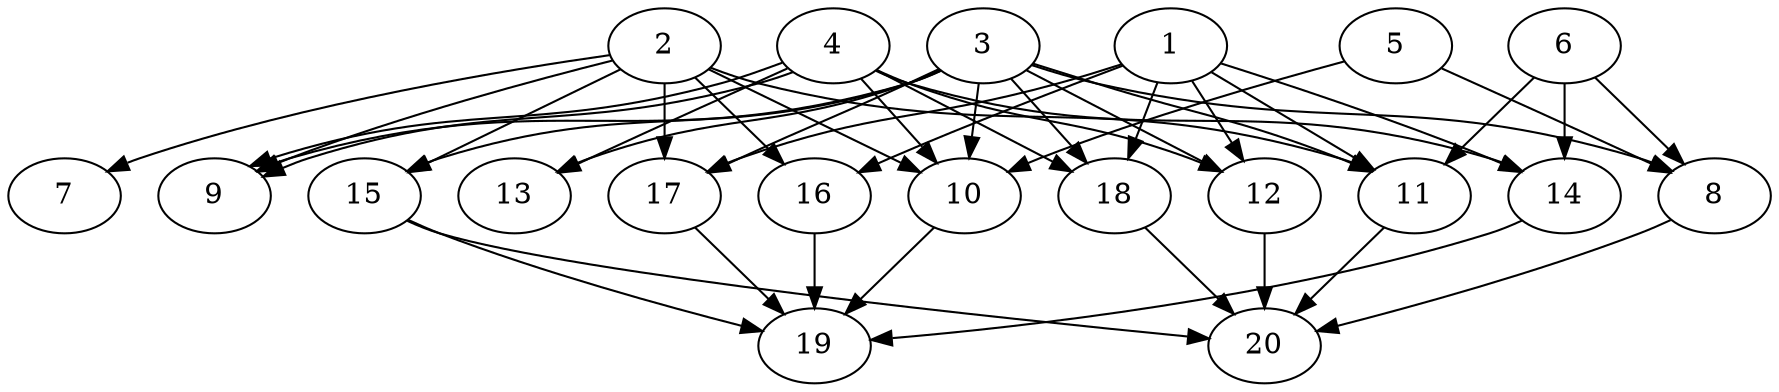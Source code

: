 // DAG automatically generated by daggen at Wed Jul 24 21:21:55 2019
// ./daggen --dot -n 20 --ccr 0.4 --fat 0.8 --regular 0.5 --density 0.6 --mindata 5242880 --maxdata 52428800 
digraph G {
  1 [size="35028480", alpha="0.18", expect_size="14011392"] 
  1 -> 11 [size ="14011392"]
  1 -> 12 [size ="14011392"]
  1 -> 14 [size ="14011392"]
  1 -> 16 [size ="14011392"]
  1 -> 17 [size ="14011392"]
  1 -> 18 [size ="14011392"]
  2 [size="65244160", alpha="0.11", expect_size="26097664"] 
  2 -> 7 [size ="26097664"]
  2 -> 9 [size ="26097664"]
  2 -> 10 [size ="26097664"]
  2 -> 11 [size ="26097664"]
  2 -> 15 [size ="26097664"]
  2 -> 16 [size ="26097664"]
  2 -> 17 [size ="26097664"]
  3 [size="24527360", alpha="0.16", expect_size="9810944"] 
  3 -> 8 [size ="9810944"]
  3 -> 9 [size ="9810944"]
  3 -> 10 [size ="9810944"]
  3 -> 11 [size ="9810944"]
  3 -> 12 [size ="9810944"]
  3 -> 13 [size ="9810944"]
  3 -> 15 [size ="9810944"]
  3 -> 17 [size ="9810944"]
  3 -> 18 [size ="9810944"]
  4 [size="88120320", alpha="0.03", expect_size="35248128"] 
  4 -> 9 [size ="35248128"]
  4 -> 9 [size ="35248128"]
  4 -> 10 [size ="35248128"]
  4 -> 12 [size ="35248128"]
  4 -> 13 [size ="35248128"]
  4 -> 14 [size ="35248128"]
  4 -> 18 [size ="35248128"]
  5 [size="93862400", alpha="0.13", expect_size="37544960"] 
  5 -> 8 [size ="37544960"]
  5 -> 10 [size ="37544960"]
  6 [size="28006400", alpha="0.17", expect_size="11202560"] 
  6 -> 8 [size ="11202560"]
  6 -> 11 [size ="11202560"]
  6 -> 14 [size ="11202560"]
  7 [size="104176640", alpha="0.00", expect_size="41670656"] 
  8 [size="113474560", alpha="0.06", expect_size="45389824"] 
  8 -> 20 [size ="45389824"]
  9 [size="50083840", alpha="0.16", expect_size="20033536"] 
  10 [size="77793280", alpha="0.12", expect_size="31117312"] 
  10 -> 19 [size ="31117312"]
  11 [size="33177600", alpha="0.10", expect_size="13271040"] 
  11 -> 20 [size ="13271040"]
  12 [size="21465600", alpha="0.19", expect_size="8586240"] 
  12 -> 20 [size ="8586240"]
  13 [size="87296000", alpha="0.12", expect_size="34918400"] 
  14 [size="61411840", alpha="0.02", expect_size="24564736"] 
  14 -> 19 [size ="24564736"]
  15 [size="78917120", alpha="0.12", expect_size="31566848"] 
  15 -> 19 [size ="31566848"]
  15 -> 20 [size ="31566848"]
  16 [size="40261120", alpha="0.16", expect_size="16104448"] 
  16 -> 19 [size ="16104448"]
  17 [size="22251520", alpha="0.19", expect_size="8900608"] 
  17 -> 19 [size ="8900608"]
  18 [size="24716800", alpha="0.08", expect_size="9886720"] 
  18 -> 20 [size ="9886720"]
  19 [size="58624000", alpha="0.13", expect_size="23449600"] 
  20 [size="34437120", alpha="0.00", expect_size="13774848"] 
}
